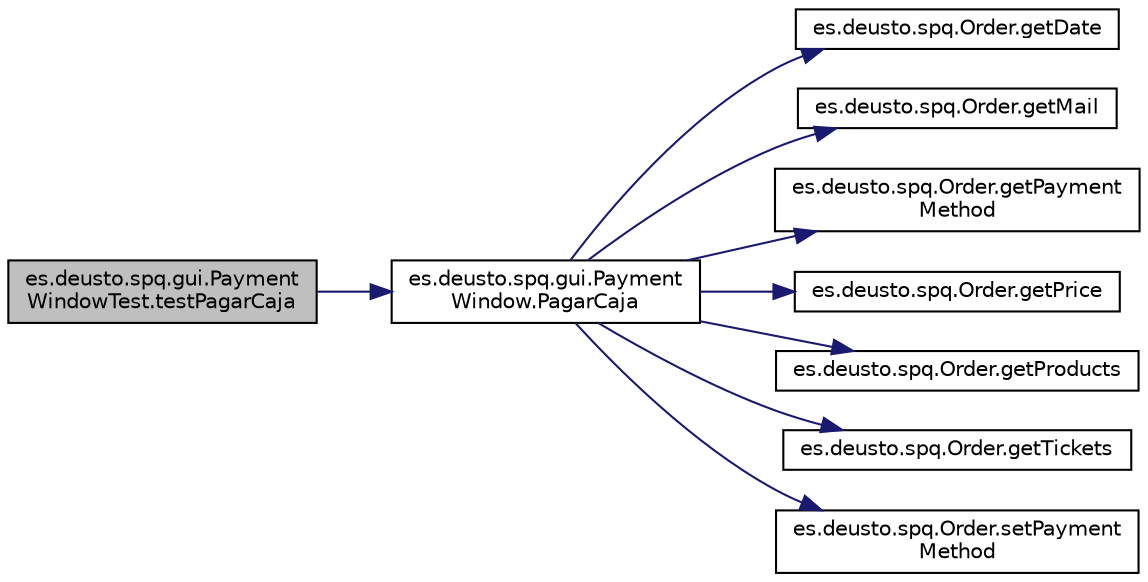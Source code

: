 digraph "es.deusto.spq.gui.PaymentWindowTest.testPagarCaja"
{
 // LATEX_PDF_SIZE
  edge [fontname="Helvetica",fontsize="10",labelfontname="Helvetica",labelfontsize="10"];
  node [fontname="Helvetica",fontsize="10",shape=record];
  rankdir="LR";
  Node1 [label="es.deusto.spq.gui.Payment\lWindowTest.testPagarCaja",height=0.2,width=0.4,color="black", fillcolor="grey75", style="filled", fontcolor="black",tooltip=" "];
  Node1 -> Node2 [color="midnightblue",fontsize="10",style="solid",fontname="Helvetica"];
  Node2 [label="es.deusto.spq.gui.Payment\lWindow.PagarCaja",height=0.2,width=0.4,color="black", fillcolor="white", style="filled",URL="$classes_1_1deusto_1_1spq_1_1gui_1_1_payment_window.html#a19b64df2fa2ffa539dbc7f6fb6861e06",tooltip=" "];
  Node2 -> Node3 [color="midnightblue",fontsize="10",style="solid",fontname="Helvetica"];
  Node3 [label="es.deusto.spq.Order.getDate",height=0.2,width=0.4,color="black", fillcolor="white", style="filled",URL="$classes_1_1deusto_1_1spq_1_1_order.html#a547748c9a199276f05f884a411388f9a",tooltip=" "];
  Node2 -> Node4 [color="midnightblue",fontsize="10",style="solid",fontname="Helvetica"];
  Node4 [label="es.deusto.spq.Order.getMail",height=0.2,width=0.4,color="black", fillcolor="white", style="filled",URL="$classes_1_1deusto_1_1spq_1_1_order.html#a8b3af03c25ec845836c5fce3b8c9ca25",tooltip=" "];
  Node2 -> Node5 [color="midnightblue",fontsize="10",style="solid",fontname="Helvetica"];
  Node5 [label="es.deusto.spq.Order.getPayment\lMethod",height=0.2,width=0.4,color="black", fillcolor="white", style="filled",URL="$classes_1_1deusto_1_1spq_1_1_order.html#a49c13852fd8c957198db55d818c43def",tooltip=" "];
  Node2 -> Node6 [color="midnightblue",fontsize="10",style="solid",fontname="Helvetica"];
  Node6 [label="es.deusto.spq.Order.getPrice",height=0.2,width=0.4,color="black", fillcolor="white", style="filled",URL="$classes_1_1deusto_1_1spq_1_1_order.html#adb7ddb64df1e4d2161f3a5cd0e716b91",tooltip=" "];
  Node2 -> Node7 [color="midnightblue",fontsize="10",style="solid",fontname="Helvetica"];
  Node7 [label="es.deusto.spq.Order.getProducts",height=0.2,width=0.4,color="black", fillcolor="white", style="filled",URL="$classes_1_1deusto_1_1spq_1_1_order.html#a955989f3ed98c0a61e6b16f4dd9e0853",tooltip=" "];
  Node2 -> Node8 [color="midnightblue",fontsize="10",style="solid",fontname="Helvetica"];
  Node8 [label="es.deusto.spq.Order.getTickets",height=0.2,width=0.4,color="black", fillcolor="white", style="filled",URL="$classes_1_1deusto_1_1spq_1_1_order.html#a590edfdbc96c739f134e2791098277ca",tooltip=" "];
  Node2 -> Node9 [color="midnightblue",fontsize="10",style="solid",fontname="Helvetica"];
  Node9 [label="es.deusto.spq.Order.setPayment\lMethod",height=0.2,width=0.4,color="black", fillcolor="white", style="filled",URL="$classes_1_1deusto_1_1spq_1_1_order.html#abe4b32c856c8b5c0fca97cc8e398e850",tooltip=" "];
}
